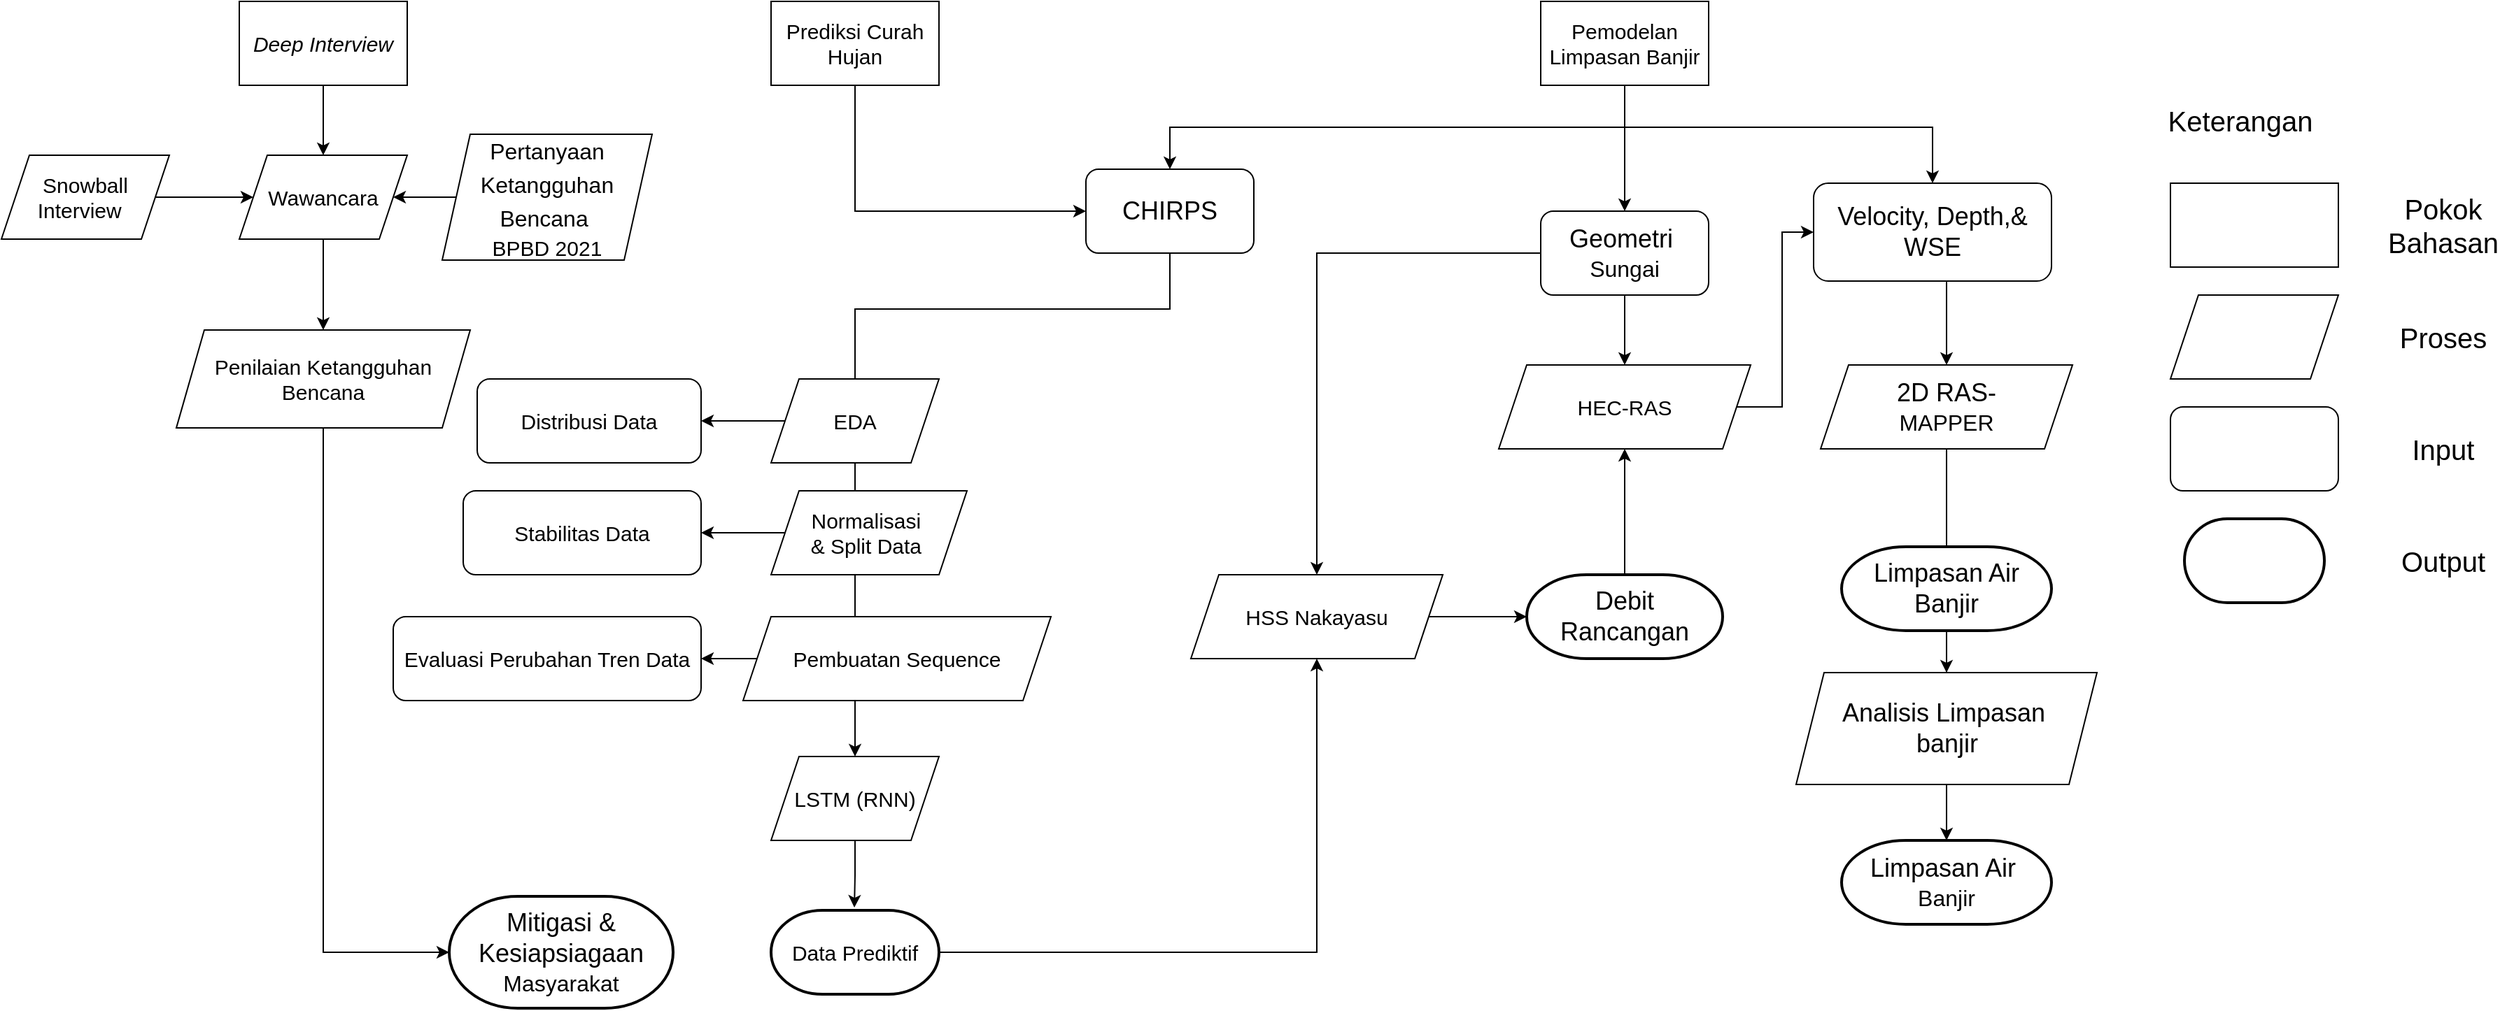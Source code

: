 <mxfile version="26.1.1">
  <diagram name="Page-1" id="rQX1YtQDC70RT5PG3sAJ">
    <mxGraphModel dx="3278" dy="1332" grid="1" gridSize="10" guides="1" tooltips="1" connect="1" arrows="1" fold="1" page="1" pageScale="1" pageWidth="850" pageHeight="1100" math="0" shadow="0">
      <root>
        <mxCell id="0" />
        <mxCell id="1" parent="0" />
        <mxCell id="to3WtLk7SZaPc5Sqz7QV-4" value="" style="edgeStyle=orthogonalEdgeStyle;rounded=0;orthogonalLoop=1;jettySize=auto;html=1;exitX=0.5;exitY=1;exitDx=0;exitDy=0;fontSize=15;entryX=0;entryY=0.5;entryDx=0;entryDy=0;" parent="1" source="to3WtLk7SZaPc5Sqz7QV-1" target="to3WtLk7SZaPc5Sqz7QV-11" edge="1">
          <mxGeometry relative="1" as="geometry">
            <mxPoint y="280" as="targetPoint" />
            <Array as="points">
              <mxPoint y="280" />
            </Array>
          </mxGeometry>
        </mxCell>
        <mxCell id="to3WtLk7SZaPc5Sqz7QV-1" value="Prediksi Curah Hujan" style="rounded=0;whiteSpace=wrap;html=1;fontSize=15;" parent="1" vertex="1">
          <mxGeometry x="-60" y="130" width="120" height="60" as="geometry" />
        </mxCell>
        <mxCell id="to3WtLk7SZaPc5Sqz7QV-11" value="&lt;font style=&quot;font-size: 18px;&quot;&gt;CHIRPS&lt;/font&gt;" style="rounded=1;whiteSpace=wrap;html=1;fontSize=15;" parent="1" vertex="1">
          <mxGeometry x="165" y="250" width="120" height="60" as="geometry" />
        </mxCell>
        <mxCell id="to3WtLk7SZaPc5Sqz7QV-17" value="" style="edgeStyle=orthogonalEdgeStyle;rounded=0;orthogonalLoop=1;jettySize=auto;html=1;exitX=0.5;exitY=1;exitDx=0;exitDy=0;entryX=0.5;entryY=0;entryDx=0;entryDy=0;entryPerimeter=0;fontSize=15;" parent="1" source="to3WtLk7SZaPc5Sqz7QV-11" edge="1">
          <mxGeometry relative="1" as="geometry">
            <mxPoint y="340.0" as="sourcePoint" />
            <mxPoint y="670" as="targetPoint" />
            <Array as="points">
              <mxPoint x="225" y="350" />
              <mxPoint y="350" />
            </Array>
          </mxGeometry>
        </mxCell>
        <mxCell id="to3WtLk7SZaPc5Sqz7QV-22" value="EDA" style="shape=parallelogram;perimeter=parallelogramPerimeter;whiteSpace=wrap;html=1;fixedSize=1;fontSize=15;" parent="1" vertex="1">
          <mxGeometry x="-60" y="400" width="120" height="60" as="geometry" />
        </mxCell>
        <mxCell id="to3WtLk7SZaPc5Sqz7QV-23" value="&lt;font style=&quot;font-size: 18px;&quot;&gt;Geometri&amp;nbsp;&lt;/font&gt;&lt;div&gt;&lt;font size=&quot;3&quot;&gt;Sungai&lt;/font&gt;&lt;/div&gt;" style="rounded=1;whiteSpace=wrap;html=1;fontSize=15;" parent="1" vertex="1">
          <mxGeometry x="490" y="280" width="120" height="60" as="geometry" />
        </mxCell>
        <mxCell id="to3WtLk7SZaPc5Sqz7QV-24" value="&lt;font style=&quot;font-size: 18px;&quot;&gt;Velocity, Depth,&amp;amp; WSE&lt;/font&gt;" style="rounded=1;whiteSpace=wrap;html=1;fontSize=15;" parent="1" vertex="1">
          <mxGeometry x="685" y="260" width="170" height="70" as="geometry" />
        </mxCell>
        <mxCell id="to3WtLk7SZaPc5Sqz7QV-26" value="&lt;i style=&quot;font-size: 15px;&quot;&gt;Deep Interview&lt;/i&gt;" style="rounded=0;whiteSpace=wrap;html=1;fontSize=15;" parent="1" vertex="1">
          <mxGeometry x="-440" y="130" width="120" height="60" as="geometry" />
        </mxCell>
        <mxCell id="to3WtLk7SZaPc5Sqz7QV-29" value="&lt;font style=&quot;font-size: 18px;&quot;&gt;Mitigasi &amp;amp; Kesiapsiagaan&lt;/font&gt;&lt;div&gt;&lt;font size=&quot;3&quot;&gt;Masyarakat&lt;/font&gt;&lt;/div&gt;" style="strokeWidth=2;html=1;shape=mxgraph.flowchart.terminator;whiteSpace=wrap;fontSize=15;" parent="1" vertex="1">
          <mxGeometry x="-290" y="770" width="160" height="80" as="geometry" />
        </mxCell>
        <mxCell id="to3WtLk7SZaPc5Sqz7QV-30" value="Pemodelan Limpasan Banjir" style="rounded=0;whiteSpace=wrap;html=1;fontSize=15;" parent="1" vertex="1">
          <mxGeometry x="490" y="130" width="120" height="60" as="geometry" />
        </mxCell>
        <mxCell id="to3WtLk7SZaPc5Sqz7QV-36" value="Normalisasi&amp;nbsp;&lt;div style=&quot;font-size: 15px;&quot;&gt;&amp;amp; Split Data&amp;nbsp;&lt;/div&gt;" style="shape=parallelogram;perimeter=parallelogramPerimeter;whiteSpace=wrap;html=1;fixedSize=1;fontSize=15;" parent="1" vertex="1">
          <mxGeometry x="-60" y="480" width="140" height="60" as="geometry" />
        </mxCell>
        <mxCell id="to3WtLk7SZaPc5Sqz7QV-38" value="Pembuatan Sequence" style="shape=parallelogram;perimeter=parallelogramPerimeter;whiteSpace=wrap;html=1;fixedSize=1;fontSize=15;" parent="1" vertex="1">
          <mxGeometry x="-80" y="570" width="220" height="60" as="geometry" />
        </mxCell>
        <mxCell id="to3WtLk7SZaPc5Sqz7QV-39" value="Distribusi Data" style="rounded=1;whiteSpace=wrap;html=1;fontSize=15;" parent="1" vertex="1">
          <mxGeometry x="-270" y="400" width="160" height="60" as="geometry" />
        </mxCell>
        <mxCell id="to3WtLk7SZaPc5Sqz7QV-40" value="" style="edgeStyle=orthogonalEdgeStyle;rounded=0;orthogonalLoop=1;jettySize=auto;html=1;exitX=0;exitY=0.5;exitDx=0;exitDy=0;entryX=1;entryY=0.5;entryDx=0;entryDy=0;fontSize=15;" parent="1" source="to3WtLk7SZaPc5Sqz7QV-22" target="to3WtLk7SZaPc5Sqz7QV-39" edge="1">
          <mxGeometry relative="1" as="geometry">
            <mxPoint x="-240" y="480" as="sourcePoint" />
            <mxPoint x="-200" y="530" as="targetPoint" />
            <Array as="points">
              <mxPoint x="-100" y="430" />
              <mxPoint x="-100" y="430" />
            </Array>
          </mxGeometry>
        </mxCell>
        <mxCell id="to3WtLk7SZaPc5Sqz7QV-41" value="Stabilitas Data" style="rounded=1;whiteSpace=wrap;html=1;fontSize=15;" parent="1" vertex="1">
          <mxGeometry x="-280" y="480" width="170" height="60" as="geometry" />
        </mxCell>
        <mxCell id="to3WtLk7SZaPc5Sqz7QV-42" value="" style="edgeStyle=orthogonalEdgeStyle;rounded=0;orthogonalLoop=1;jettySize=auto;html=1;exitX=0;exitY=0.5;exitDx=0;exitDy=0;entryX=1;entryY=0.5;entryDx=0;entryDy=0;fontSize=15;" parent="1" target="to3WtLk7SZaPc5Sqz7QV-41" edge="1">
          <mxGeometry relative="1" as="geometry">
            <mxPoint x="-50" y="510" as="sourcePoint" />
            <mxPoint x="-200" y="610" as="targetPoint" />
            <Array as="points">
              <mxPoint x="-100" y="510" />
              <mxPoint x="-100" y="510" />
            </Array>
          </mxGeometry>
        </mxCell>
        <mxCell id="to3WtLk7SZaPc5Sqz7QV-43" value="Evaluasi Perubahan Tren Data" style="rounded=1;whiteSpace=wrap;html=1;fontSize=15;" parent="1" vertex="1">
          <mxGeometry x="-330" y="570" width="220" height="60" as="geometry" />
        </mxCell>
        <mxCell id="to3WtLk7SZaPc5Sqz7QV-44" value="" style="edgeStyle=orthogonalEdgeStyle;rounded=0;orthogonalLoop=1;jettySize=auto;html=1;entryX=1;entryY=0.5;entryDx=0;entryDy=0;fontSize=15;" parent="1" target="to3WtLk7SZaPc5Sqz7QV-43" edge="1">
          <mxGeometry relative="1" as="geometry">
            <mxPoint x="-70" y="600" as="sourcePoint" />
            <mxPoint x="-200" y="700" as="targetPoint" />
            <Array as="points">
              <mxPoint x="-100" y="600" />
              <mxPoint x="-100" y="600" />
            </Array>
          </mxGeometry>
        </mxCell>
        <mxCell id="to3WtLk7SZaPc5Sqz7QV-45" value="" style="edgeStyle=orthogonalEdgeStyle;rounded=0;orthogonalLoop=1;jettySize=auto;html=1;entryX=0.5;entryY=0;entryDx=0;entryDy=0;exitX=0.5;exitY=1;exitDx=0;exitDy=0;fontSize=15;" parent="1" source="to3WtLk7SZaPc5Sqz7QV-30" target="to3WtLk7SZaPc5Sqz7QV-24" edge="1">
          <mxGeometry relative="1" as="geometry">
            <mxPoint x="540" y="190" as="sourcePoint" />
            <mxPoint x="740" y="280" as="targetPoint" />
            <Array as="points">
              <mxPoint x="550" y="220" />
              <mxPoint x="770" y="220" />
            </Array>
          </mxGeometry>
        </mxCell>
        <mxCell id="to3WtLk7SZaPc5Sqz7QV-46" value="" style="edgeStyle=orthogonalEdgeStyle;rounded=0;orthogonalLoop=1;jettySize=auto;html=1;entryX=0.5;entryY=0;entryDx=0;entryDy=0;fontSize=15;" parent="1" target="to3WtLk7SZaPc5Sqz7QV-23" edge="1">
          <mxGeometry relative="1" as="geometry">
            <mxPoint x="550" y="190" as="sourcePoint" />
            <mxPoint x="710" y="280" as="targetPoint" />
            <Array as="points">
              <mxPoint x="550" y="240" />
              <mxPoint x="550" y="240" />
            </Array>
          </mxGeometry>
        </mxCell>
        <mxCell id="to3WtLk7SZaPc5Sqz7QV-47" value="" style="edgeStyle=orthogonalEdgeStyle;rounded=0;orthogonalLoop=1;jettySize=auto;html=1;entryX=0.5;entryY=0;entryDx=0;entryDy=0;exitX=0.5;exitY=1;exitDx=0;exitDy=0;fontSize=15;" parent="1" source="to3WtLk7SZaPc5Sqz7QV-30" target="to3WtLk7SZaPc5Sqz7QV-11" edge="1">
          <mxGeometry relative="1" as="geometry">
            <mxPoint x="489.29" y="190" as="sourcePoint" />
            <mxPoint x="489.29" y="270" as="targetPoint" />
            <Array as="points">
              <mxPoint x="550" y="220" />
              <mxPoint x="225" y="220" />
            </Array>
          </mxGeometry>
        </mxCell>
        <mxCell id="vjmSQW3fSpuoPHMXwD8e-1" value="" style="edgeStyle=orthogonalEdgeStyle;rounded=0;orthogonalLoop=1;jettySize=auto;html=1;exitX=0.5;exitY=1;exitDx=0;exitDy=0;entryX=0.5;entryY=0;entryDx=0;entryDy=0;fontSize=15;" parent="1" source="to3WtLk7SZaPc5Sqz7QV-23" target="vjmSQW3fSpuoPHMXwD8e-2" edge="1">
          <mxGeometry relative="1" as="geometry">
            <mxPoint x="414.17" y="340" as="sourcePoint" />
            <mxPoint x="550" y="420" as="targetPoint" />
            <Array as="points" />
          </mxGeometry>
        </mxCell>
        <mxCell id="vjmSQW3fSpuoPHMXwD8e-2" value="HEC-RAS" style="shape=parallelogram;perimeter=parallelogramPerimeter;whiteSpace=wrap;html=1;fixedSize=1;fontSize=15;" parent="1" vertex="1">
          <mxGeometry x="460" y="390" width="180" height="60" as="geometry" />
        </mxCell>
        <mxCell id="vjmSQW3fSpuoPHMXwD8e-3" value="" style="edgeStyle=orthogonalEdgeStyle;rounded=0;orthogonalLoop=1;jettySize=auto;html=1;exitX=1;exitY=0.5;exitDx=0;exitDy=0;entryX=0;entryY=0.5;entryDx=0;entryDy=0;fontSize=15;" parent="1" source="vjmSQW3fSpuoPHMXwD8e-2" target="to3WtLk7SZaPc5Sqz7QV-24" edge="1">
          <mxGeometry relative="1" as="geometry">
            <mxPoint x="510" y="500" as="sourcePoint" />
            <mxPoint x="510" y="590" as="targetPoint" />
            <Array as="points" />
          </mxGeometry>
        </mxCell>
        <mxCell id="vjmSQW3fSpuoPHMXwD8e-17" value="" style="edgeStyle=orthogonalEdgeStyle;rounded=0;orthogonalLoop=1;jettySize=auto;html=1;exitX=0.5;exitY=1;exitDx=0;exitDy=0;fontSize=15;entryX=0.5;entryY=0;entryDx=0;entryDy=0;entryPerimeter=0;" parent="1" source="vjmSQW3fSpuoPHMXwD8e-4" target="vjmSQW3fSpuoPHMXwD8e-16" edge="1">
          <mxGeometry relative="1" as="geometry">
            <Array as="points">
              <mxPoint x="780" y="740" />
              <mxPoint x="780" y="740" />
            </Array>
          </mxGeometry>
        </mxCell>
        <mxCell id="vjmSQW3fSpuoPHMXwD8e-4" value="&lt;font style=&quot;font-size: 18px;&quot;&gt;2D RAS-&lt;/font&gt;&lt;div&gt;&lt;font size=&quot;3&quot;&gt;MAPPER&lt;/font&gt;&lt;/div&gt;" style="shape=parallelogram;perimeter=parallelogramPerimeter;whiteSpace=wrap;html=1;fixedSize=1;fontSize=15;" parent="1" vertex="1">
          <mxGeometry x="690" y="390" width="180" height="60" as="geometry" />
        </mxCell>
        <mxCell id="vjmSQW3fSpuoPHMXwD8e-5" value="" style="edgeStyle=orthogonalEdgeStyle;rounded=0;orthogonalLoop=1;jettySize=auto;html=1;exitX=0.5;exitY=1;exitDx=0;exitDy=0;entryX=0.5;entryY=0;entryDx=0;entryDy=0;fontSize=15;" parent="1" source="to3WtLk7SZaPc5Sqz7QV-24" target="vjmSQW3fSpuoPHMXwD8e-4" edge="1">
          <mxGeometry relative="1" as="geometry">
            <mxPoint x="640" y="460" as="sourcePoint" />
            <mxPoint x="720" y="310" as="targetPoint" />
            <Array as="points">
              <mxPoint x="780" y="330" />
            </Array>
          </mxGeometry>
        </mxCell>
        <mxCell id="vjmSQW3fSpuoPHMXwD8e-6" value="LSTM (RNN)" style="shape=parallelogram;perimeter=parallelogramPerimeter;whiteSpace=wrap;html=1;fixedSize=1;fontSize=15;" parent="1" vertex="1">
          <mxGeometry x="-60" y="670" width="120" height="60" as="geometry" />
        </mxCell>
        <mxCell id="vjmSQW3fSpuoPHMXwD8e-7" value="" style="edgeStyle=orthogonalEdgeStyle;rounded=0;orthogonalLoop=1;jettySize=auto;html=1;entryX=0;entryY=0.5;entryDx=0;entryDy=0;entryPerimeter=0;fontSize=15;exitX=0.5;exitY=1;exitDx=0;exitDy=0;" parent="1" source="KqekONcjT0QuZ4Rcbv2i-9" target="to3WtLk7SZaPc5Sqz7QV-29" edge="1">
          <mxGeometry relative="1" as="geometry">
            <mxPoint x="-369.94" y="300" as="targetPoint" />
            <Array as="points">
              <mxPoint x="-380" y="810" />
            </Array>
            <mxPoint x="-380" y="460" as="sourcePoint" />
          </mxGeometry>
        </mxCell>
        <mxCell id="vjmSQW3fSpuoPHMXwD8e-9" value="" style="edgeStyle=orthogonalEdgeStyle;rounded=0;orthogonalLoop=1;jettySize=auto;html=1;entryX=0.5;entryY=0;entryDx=0;entryDy=0;exitX=0.5;exitY=1;exitDx=0;exitDy=0;entryPerimeter=0;fontSize=15;" parent="1" source="to3WtLk7SZaPc5Sqz7QV-26" target="vjmSQW3fSpuoPHMXwD8e-8" edge="1">
          <mxGeometry relative="1" as="geometry">
            <mxPoint x="-375" y="350" as="targetPoint" />
            <Array as="points" />
            <mxPoint x="-380" y="190" as="sourcePoint" />
          </mxGeometry>
        </mxCell>
        <mxCell id="KqekONcjT0QuZ4Rcbv2i-10" value="" style="edgeStyle=orthogonalEdgeStyle;rounded=0;orthogonalLoop=1;jettySize=auto;html=1;" edge="1" parent="1" source="vjmSQW3fSpuoPHMXwD8e-8" target="KqekONcjT0QuZ4Rcbv2i-9">
          <mxGeometry relative="1" as="geometry" />
        </mxCell>
        <mxCell id="vjmSQW3fSpuoPHMXwD8e-8" value="Wawancara" style="shape=parallelogram;perimeter=parallelogramPerimeter;whiteSpace=wrap;html=1;fixedSize=1;fontSize=15;" parent="1" vertex="1">
          <mxGeometry x="-440" y="240" width="120" height="60" as="geometry" />
        </mxCell>
        <mxCell id="vjmSQW3fSpuoPHMXwD8e-10" value="Data Prediktif" style="strokeWidth=2;html=1;shape=mxgraph.flowchart.terminator;whiteSpace=wrap;fontSize=15;" parent="1" vertex="1">
          <mxGeometry x="-60" y="780" width="120" height="60" as="geometry" />
        </mxCell>
        <mxCell id="vjmSQW3fSpuoPHMXwD8e-11" value="" style="edgeStyle=orthogonalEdgeStyle;rounded=0;orthogonalLoop=1;jettySize=auto;html=1;exitX=0.5;exitY=1;exitDx=0;exitDy=0;entryX=0.496;entryY=-0.033;entryDx=0;entryDy=0;entryPerimeter=0;fontSize=15;" parent="1" source="vjmSQW3fSpuoPHMXwD8e-6" target="vjmSQW3fSpuoPHMXwD8e-10" edge="1">
          <mxGeometry relative="1" as="geometry">
            <mxPoint y="780" as="targetPoint" />
            <Array as="points" />
            <mxPoint y="799.95" as="sourcePoint" />
          </mxGeometry>
        </mxCell>
        <mxCell id="vjmSQW3fSpuoPHMXwD8e-15" value="" style="edgeStyle=orthogonalEdgeStyle;rounded=0;orthogonalLoop=1;jettySize=auto;html=1;exitX=1;exitY=0.5;exitDx=0;exitDy=0;entryX=0.5;entryY=1;entryDx=0;entryDy=0;fontSize=15;exitPerimeter=0;" parent="1" source="vjmSQW3fSpuoPHMXwD8e-10" target="GL6yuLSynIXXBCPPlkIp-3" edge="1">
          <mxGeometry relative="1" as="geometry">
            <mxPoint x="344.6" y="508.02" as="targetPoint" />
            <Array as="points" />
            <mxPoint x="345" y="450" as="sourcePoint" />
          </mxGeometry>
        </mxCell>
        <mxCell id="vjmSQW3fSpuoPHMXwD8e-16" value="&lt;font style=&quot;font-size: 18px;&quot;&gt;Limpasan Air Banjir&lt;/font&gt;" style="strokeWidth=2;html=1;shape=mxgraph.flowchart.terminator;whiteSpace=wrap;fontSize=15;" parent="1" vertex="1">
          <mxGeometry x="705" y="520" width="150" height="60" as="geometry" />
        </mxCell>
        <mxCell id="vjmSQW3fSpuoPHMXwD8e-18" value="" style="edgeStyle=orthogonalEdgeStyle;rounded=0;orthogonalLoop=1;jettySize=auto;html=1;exitX=1;exitY=0.5;exitDx=0;exitDy=0;fontSize=15;entryX=0;entryY=0.5;entryDx=0;entryDy=0;entryPerimeter=0;" parent="1" source="GL6yuLSynIXXBCPPlkIp-3" target="GL6yuLSynIXXBCPPlkIp-4" edge="1">
          <mxGeometry relative="1" as="geometry">
            <mxPoint x="395" y="540" as="sourcePoint" />
            <mxPoint x="500" y="540" as="targetPoint" />
          </mxGeometry>
        </mxCell>
        <mxCell id="vjmSQW3fSpuoPHMXwD8e-20" value="" style="edgeStyle=orthogonalEdgeStyle;rounded=0;orthogonalLoop=1;jettySize=auto;html=1;exitX=0.5;exitY=1;exitDx=0;exitDy=0;exitPerimeter=0;entryX=0.5;entryY=0;entryDx=0;entryDy=0;fontSize=15;" parent="1" source="vjmSQW3fSpuoPHMXwD8e-16" target="vjmSQW3fSpuoPHMXwD8e-21" edge="1">
          <mxGeometry relative="1" as="geometry">
            <mxPoint x="395" y="600" as="sourcePoint" />
            <mxPoint x="385" y="620" as="targetPoint" />
          </mxGeometry>
        </mxCell>
        <mxCell id="vjmSQW3fSpuoPHMXwD8e-21" value="&lt;font style=&quot;font-size: 18px;&quot;&gt;Analisis Limpasan&amp;nbsp;&lt;/font&gt;&lt;div&gt;&lt;font style=&quot;font-size: 18px;&quot;&gt;banjir&lt;/font&gt;&lt;/div&gt;" style="shape=parallelogram;perimeter=parallelogramPerimeter;whiteSpace=wrap;html=1;fixedSize=1;fontSize=15;" parent="1" vertex="1">
          <mxGeometry x="672.5" y="610" width="215" height="80" as="geometry" />
        </mxCell>
        <mxCell id="bsytHQjZ32K1ERyn3rT7-2" value="" style="shape=parallelogram;perimeter=parallelogramPerimeter;whiteSpace=wrap;html=1;fixedSize=1;fontSize=15;" parent="1" vertex="1">
          <mxGeometry x="940" y="340" width="120" height="60" as="geometry" />
        </mxCell>
        <mxCell id="bsytHQjZ32K1ERyn3rT7-3" value="" style="rounded=1;whiteSpace=wrap;html=1;fontSize=15;" parent="1" vertex="1">
          <mxGeometry x="940" y="420" width="120" height="60" as="geometry" />
        </mxCell>
        <mxCell id="bsytHQjZ32K1ERyn3rT7-6" value="" style="strokeWidth=2;html=1;shape=mxgraph.flowchart.terminator;whiteSpace=wrap;fontSize=15;" parent="1" vertex="1">
          <mxGeometry x="950" y="500" width="100" height="60" as="geometry" />
        </mxCell>
        <mxCell id="bsytHQjZ32K1ERyn3rT7-10" value="Proses" style="text;html=1;align=center;verticalAlign=middle;whiteSpace=wrap;rounded=0;fontSize=20;" parent="1" vertex="1">
          <mxGeometry x="1105" y="355" width="60" height="30" as="geometry" />
        </mxCell>
        <mxCell id="bsytHQjZ32K1ERyn3rT7-11" value="Input" style="text;html=1;align=center;verticalAlign=middle;whiteSpace=wrap;rounded=0;fontSize=20;" parent="1" vertex="1">
          <mxGeometry x="1105" y="435" width="60" height="30" as="geometry" />
        </mxCell>
        <mxCell id="bsytHQjZ32K1ERyn3rT7-12" value="Output" style="text;html=1;align=center;verticalAlign=middle;whiteSpace=wrap;rounded=0;fontSize=20;" parent="1" vertex="1">
          <mxGeometry x="1105" y="515" width="60" height="30" as="geometry" />
        </mxCell>
        <mxCell id="bsytHQjZ32K1ERyn3rT7-13" value="" style="rounded=0;whiteSpace=wrap;html=1;fontSize=15;" parent="1" vertex="1">
          <mxGeometry x="940" y="260" width="120" height="60" as="geometry" />
        </mxCell>
        <mxCell id="bsytHQjZ32K1ERyn3rT7-14" value="Pokok Bahasan" style="text;html=1;align=center;verticalAlign=middle;whiteSpace=wrap;rounded=0;fontSize=20;" parent="1" vertex="1">
          <mxGeometry x="1105" y="275" width="60" height="30" as="geometry" />
        </mxCell>
        <mxCell id="bsytHQjZ32K1ERyn3rT7-15" value="Keterangan" style="text;html=1;align=center;verticalAlign=middle;whiteSpace=wrap;rounded=0;fontSize=20;" parent="1" vertex="1">
          <mxGeometry x="960" y="200" width="60" height="30" as="geometry" />
        </mxCell>
        <mxCell id="GL6yuLSynIXXBCPPlkIp-3" value="HSS Nakayasu" style="shape=parallelogram;perimeter=parallelogramPerimeter;whiteSpace=wrap;html=1;fixedSize=1;fontSize=15;" parent="1" vertex="1">
          <mxGeometry x="240" y="540" width="180" height="60" as="geometry" />
        </mxCell>
        <mxCell id="GL6yuLSynIXXBCPPlkIp-4" value="&lt;font style=&quot;font-size: 18px;&quot;&gt;Debit Rancangan&lt;/font&gt;" style="strokeWidth=2;html=1;shape=mxgraph.flowchart.terminator;whiteSpace=wrap;fontSize=15;" parent="1" vertex="1">
          <mxGeometry x="480" y="540" width="140" height="60" as="geometry" />
        </mxCell>
        <mxCell id="GL6yuLSynIXXBCPPlkIp-5" value="" style="edgeStyle=orthogonalEdgeStyle;rounded=0;orthogonalLoop=1;jettySize=auto;html=1;exitX=0.5;exitY=0;exitDx=0;exitDy=0;fontSize=15;entryX=0.5;entryY=1;entryDx=0;entryDy=0;exitPerimeter=0;" parent="1" source="GL6yuLSynIXXBCPPlkIp-4" target="vjmSQW3fSpuoPHMXwD8e-2" edge="1">
          <mxGeometry relative="1" as="geometry">
            <mxPoint x="540" y="680" as="sourcePoint" />
            <mxPoint x="720" y="550" as="targetPoint" />
          </mxGeometry>
        </mxCell>
        <mxCell id="GL6yuLSynIXXBCPPlkIp-6" value="" style="edgeStyle=orthogonalEdgeStyle;rounded=0;orthogonalLoop=1;jettySize=auto;html=1;exitX=0;exitY=0.5;exitDx=0;exitDy=0;fontSize=15;entryX=0.5;entryY=0;entryDx=0;entryDy=0;" parent="1" source="to3WtLk7SZaPc5Sqz7QV-23" target="GL6yuLSynIXXBCPPlkIp-3" edge="1">
          <mxGeometry relative="1" as="geometry">
            <mxPoint x="330" y="680" as="sourcePoint" />
            <mxPoint x="490" y="550" as="targetPoint" />
          </mxGeometry>
        </mxCell>
        <mxCell id="KqekONcjT0QuZ4Rcbv2i-1" value="&lt;font style=&quot;font-size: 18px;&quot;&gt;Limpasan Air&amp;nbsp;&lt;/font&gt;&lt;div&gt;&lt;font size=&quot;3&quot;&gt;Banjir&lt;/font&gt;&lt;/div&gt;" style="strokeWidth=2;html=1;shape=mxgraph.flowchart.terminator;whiteSpace=wrap;fontSize=15;" vertex="1" parent="1">
          <mxGeometry x="705" y="730" width="150" height="60" as="geometry" />
        </mxCell>
        <mxCell id="KqekONcjT0QuZ4Rcbv2i-2" value="" style="edgeStyle=orthogonalEdgeStyle;rounded=0;orthogonalLoop=1;jettySize=auto;html=1;exitX=0.5;exitY=1;exitDx=0;exitDy=0;entryX=0.5;entryY=0;entryDx=0;entryDy=0;fontSize=15;entryPerimeter=0;" edge="1" parent="1" source="vjmSQW3fSpuoPHMXwD8e-21" target="KqekONcjT0QuZ4Rcbv2i-1">
          <mxGeometry relative="1" as="geometry">
            <mxPoint x="935" y="680" as="sourcePoint" />
            <mxPoint x="935" y="750" as="targetPoint" />
          </mxGeometry>
        </mxCell>
        <mxCell id="KqekONcjT0QuZ4Rcbv2i-3" value="Snowball&lt;div&gt;Interview&amp;nbsp;&amp;nbsp;&lt;/div&gt;" style="shape=parallelogram;perimeter=parallelogramPerimeter;whiteSpace=wrap;html=1;fixedSize=1;fontSize=15;" vertex="1" parent="1">
          <mxGeometry x="-610" y="240" width="120" height="60" as="geometry" />
        </mxCell>
        <mxCell id="KqekONcjT0QuZ4Rcbv2i-4" value="&lt;font face=&quot;Helvetica&quot;&gt;&lt;span style=&quot;font-size: 12pt; line-height: 150%;&quot; lang=&quot;EN-US&quot;&gt;Pertanyaan Ketangguhan Bencana&amp;nbsp;&lt;/span&gt;&lt;/font&gt;&lt;div&gt;&lt;font face=&quot;Helvetica&quot;&gt;BPBD 2021&lt;/font&gt;&lt;/div&gt;" style="shape=parallelogram;perimeter=parallelogramPerimeter;whiteSpace=wrap;html=1;fixedSize=1;fontSize=15;" vertex="1" parent="1">
          <mxGeometry x="-295" y="225" width="150" height="90" as="geometry" />
        </mxCell>
        <mxCell id="KqekONcjT0QuZ4Rcbv2i-5" value="" style="edgeStyle=orthogonalEdgeStyle;rounded=0;orthogonalLoop=1;jettySize=auto;html=1;entryX=0;entryY=0.5;entryDx=0;entryDy=0;exitX=1;exitY=0.5;exitDx=0;exitDy=0;fontSize=15;" edge="1" parent="1" source="KqekONcjT0QuZ4Rcbv2i-3" target="vjmSQW3fSpuoPHMXwD8e-8">
          <mxGeometry relative="1" as="geometry">
            <mxPoint x="-370" y="250" as="targetPoint" />
            <Array as="points" />
            <mxPoint x="-370" y="200" as="sourcePoint" />
          </mxGeometry>
        </mxCell>
        <mxCell id="KqekONcjT0QuZ4Rcbv2i-6" value="" style="edgeStyle=orthogonalEdgeStyle;rounded=0;orthogonalLoop=1;jettySize=auto;html=1;entryX=1;entryY=0.5;entryDx=0;entryDy=0;exitX=0;exitY=0.5;exitDx=0;exitDy=0;fontSize=15;" edge="1" parent="1" source="KqekONcjT0QuZ4Rcbv2i-4" target="vjmSQW3fSpuoPHMXwD8e-8">
          <mxGeometry relative="1" as="geometry">
            <mxPoint x="-360" y="260" as="targetPoint" />
            <Array as="points" />
            <mxPoint x="-360" y="210" as="sourcePoint" />
          </mxGeometry>
        </mxCell>
        <mxCell id="KqekONcjT0QuZ4Rcbv2i-9" value="Penilaian Ketangguhan Bencana" style="shape=parallelogram;perimeter=parallelogramPerimeter;whiteSpace=wrap;html=1;fixedSize=1;fontSize=15;" vertex="1" parent="1">
          <mxGeometry x="-485" y="365" width="210" height="70" as="geometry" />
        </mxCell>
      </root>
    </mxGraphModel>
  </diagram>
</mxfile>
